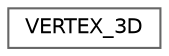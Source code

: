 digraph "クラス階層図"
{
 // LATEX_PDF_SIZE
  bgcolor="transparent";
  edge [fontname=Helvetica,fontsize=10,labelfontname=Helvetica,labelfontsize=10];
  node [fontname=Helvetica,fontsize=10,shape=box,height=0.2,width=0.4];
  rankdir="LR";
  Node0 [id="Node000000",label="VERTEX_3D",height=0.2,width=0.4,color="grey40", fillcolor="white", style="filled",URL="$struct_v_e_r_t_e_x__3_d.html",tooltip="３Ｄ頂点データの構造体"];
}
